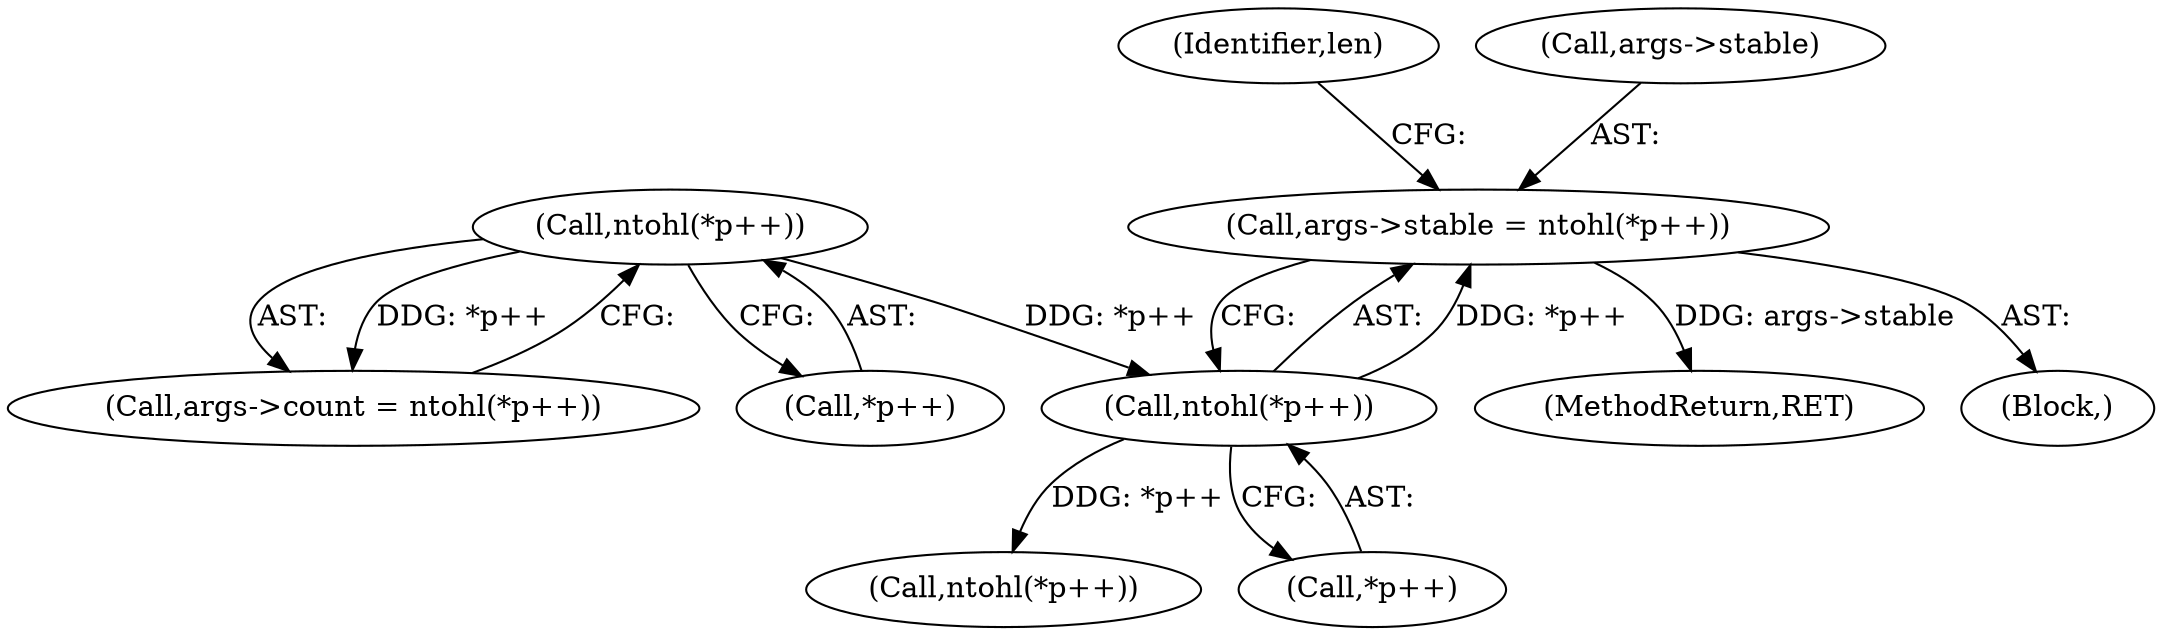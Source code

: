 digraph "0_linux_13bf9fbff0e5e099e2b6f003a0ab8ae145436309_0@pointer" {
"1000162" [label="(Call,args->stable = ntohl(*p++))"];
"1000166" [label="(Call,ntohl(*p++))"];
"1000158" [label="(Call,ntohl(*p++))"];
"1000154" [label="(Call,args->count = ntohl(*p++))"];
"1000348" [label="(MethodReturn,RET)"];
"1000166" [label="(Call,ntohl(*p++))"];
"1000176" [label="(Call,ntohl(*p++))"];
"1000107" [label="(Block,)"];
"1000171" [label="(Identifier,len)"];
"1000159" [label="(Call,*p++)"];
"1000162" [label="(Call,args->stable = ntohl(*p++))"];
"1000163" [label="(Call,args->stable)"];
"1000158" [label="(Call,ntohl(*p++))"];
"1000167" [label="(Call,*p++)"];
"1000162" -> "1000107"  [label="AST: "];
"1000162" -> "1000166"  [label="CFG: "];
"1000163" -> "1000162"  [label="AST: "];
"1000166" -> "1000162"  [label="AST: "];
"1000171" -> "1000162"  [label="CFG: "];
"1000162" -> "1000348"  [label="DDG: args->stable"];
"1000166" -> "1000162"  [label="DDG: *p++"];
"1000166" -> "1000167"  [label="CFG: "];
"1000167" -> "1000166"  [label="AST: "];
"1000158" -> "1000166"  [label="DDG: *p++"];
"1000166" -> "1000176"  [label="DDG: *p++"];
"1000158" -> "1000154"  [label="AST: "];
"1000158" -> "1000159"  [label="CFG: "];
"1000159" -> "1000158"  [label="AST: "];
"1000154" -> "1000158"  [label="CFG: "];
"1000158" -> "1000154"  [label="DDG: *p++"];
}
